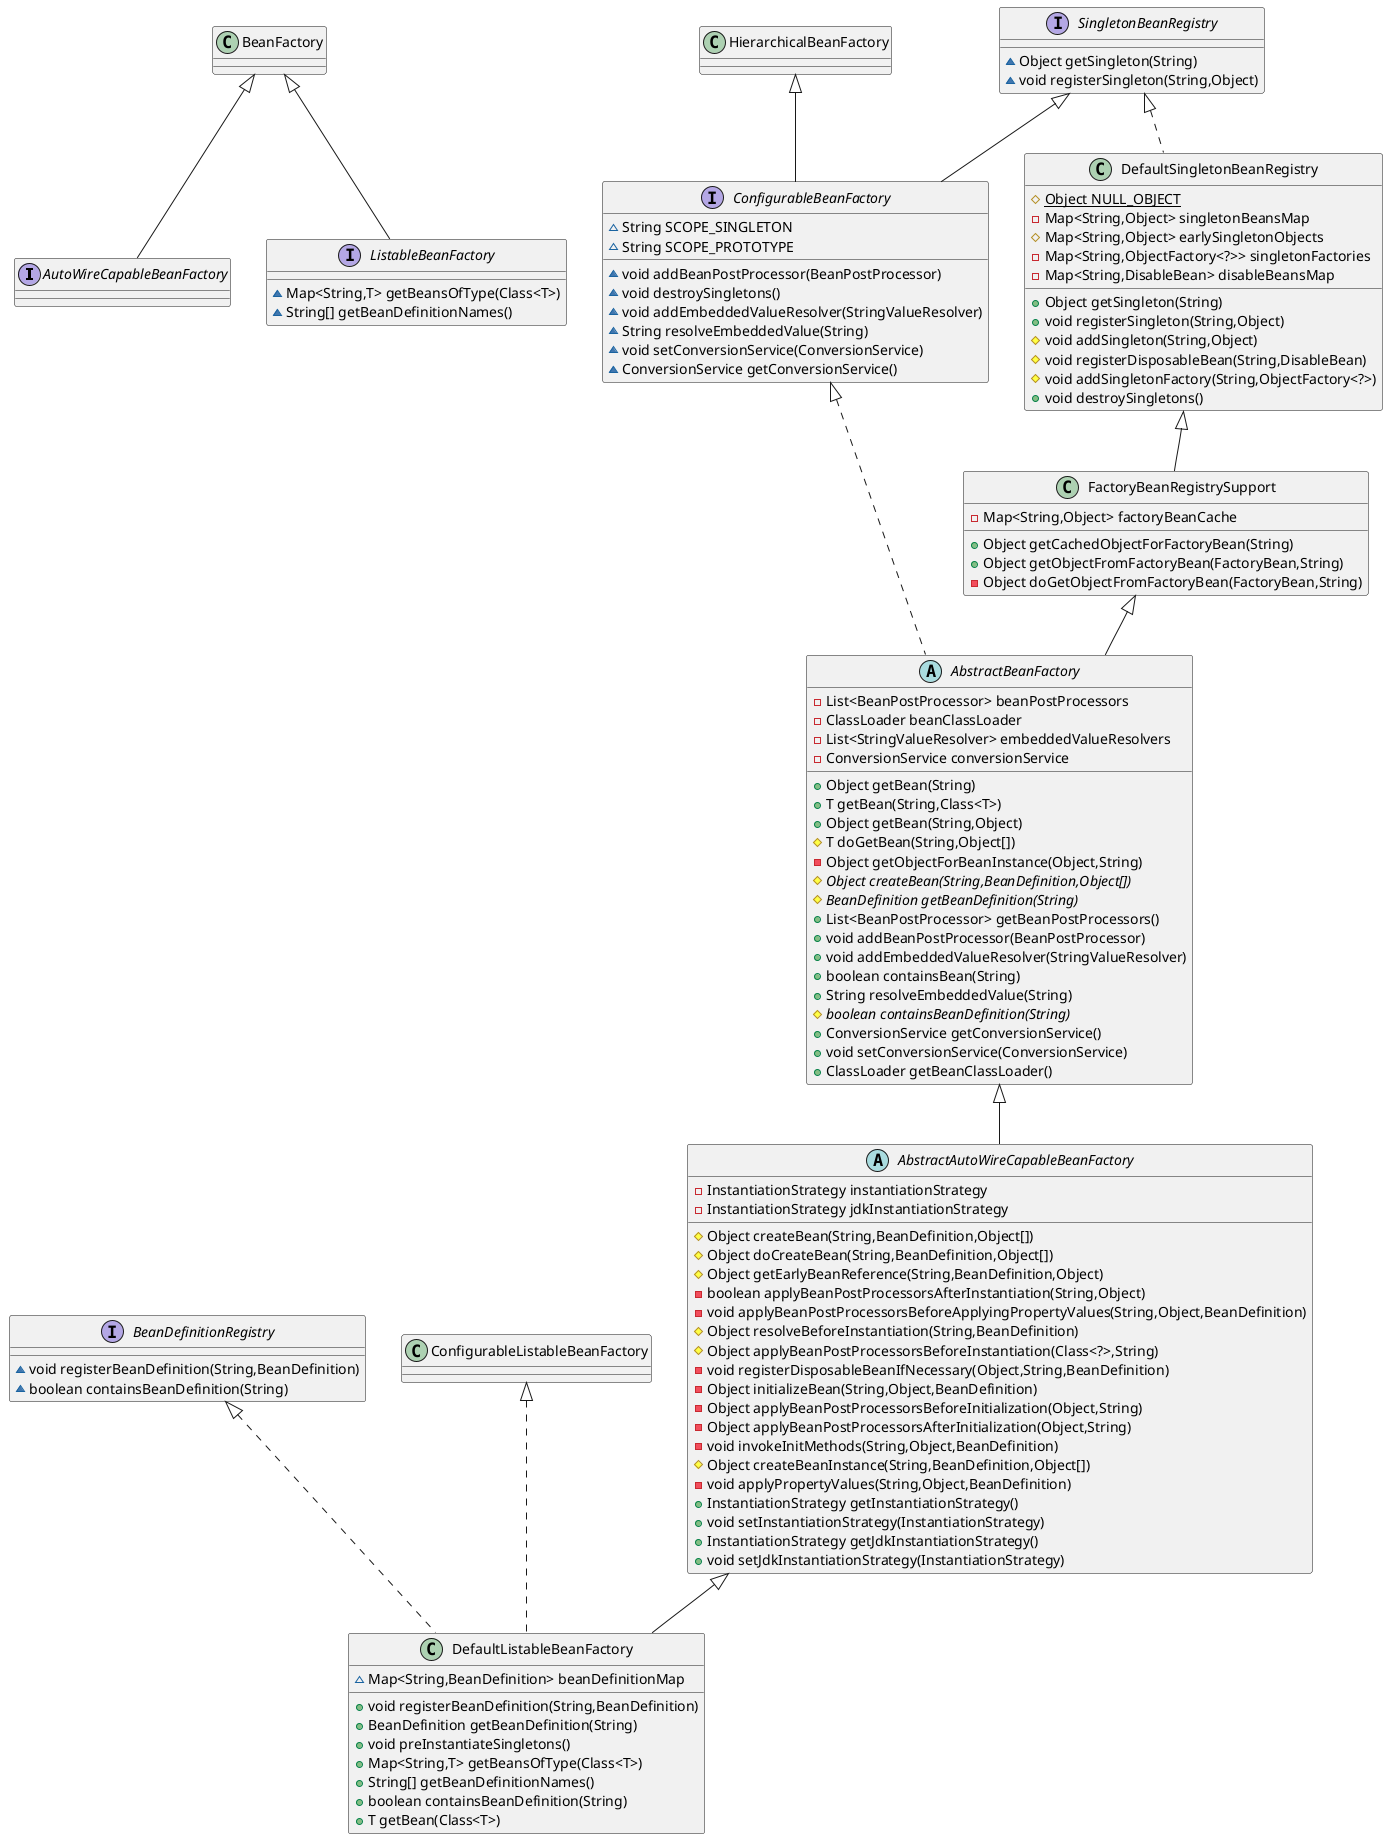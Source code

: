 @startuml
interface AutoWireCapableBeanFactory {
}
abstract class AbstractAutoWireCapableBeanFactory {
- InstantiationStrategy instantiationStrategy
- InstantiationStrategy jdkInstantiationStrategy
# Object createBean(String,BeanDefinition,Object[])
# Object doCreateBean(String,BeanDefinition,Object[])
# Object getEarlyBeanReference(String,BeanDefinition,Object)
- boolean applyBeanPostProcessorsAfterInstantiation(String,Object)
- void applyBeanPostProcessorsBeforeApplyingPropertyValues(String,Object,BeanDefinition)
# Object resolveBeforeInstantiation(String,BeanDefinition)
# Object applyBeanPostProcessorsBeforeInstantiation(Class<?>,String)
- void registerDisposableBeanIfNecessary(Object,String,BeanDefinition)
- Object initializeBean(String,Object,BeanDefinition)
- Object applyBeanPostProcessorsBeforeInitialization(Object,String)
- Object applyBeanPostProcessorsAfterInitialization(Object,String)
- void invokeInitMethods(String,Object,BeanDefinition)
# Object createBeanInstance(String,BeanDefinition,Object[])
- void applyPropertyValues(String,Object,BeanDefinition)
+ InstantiationStrategy getInstantiationStrategy()
+ void setInstantiationStrategy(InstantiationStrategy)
+ InstantiationStrategy getJdkInstantiationStrategy()
+ void setJdkInstantiationStrategy(InstantiationStrategy)
}
interface ConfigurableBeanFactory {
~ String SCOPE_SINGLETON
~ String SCOPE_PROTOTYPE
~ void addBeanPostProcessor(BeanPostProcessor)
~ void destroySingletons()
~ void addEmbeddedValueResolver(StringValueResolver)
~ String resolveEmbeddedValue(String)
~ void setConversionService(ConversionService)
~ ConversionService getConversionService()
}
interface ListableBeanFactory {
~ Map<String,T> getBeansOfType(Class<T>)
~ String[] getBeanDefinitionNames()
}
abstract class AbstractBeanFactory {
- List<BeanPostProcessor> beanPostProcessors
- ClassLoader beanClassLoader
- List<StringValueResolver> embeddedValueResolvers
- ConversionService conversionService
+ Object getBean(String)
+ T getBean(String,Class<T>)
+ Object getBean(String,Object)
# T doGetBean(String,Object[])
- Object getObjectForBeanInstance(Object,String)
# {abstract}Object createBean(String,BeanDefinition,Object[])
# {abstract}BeanDefinition getBeanDefinition(String)
+ List<BeanPostProcessor> getBeanPostProcessors()
+ void addBeanPostProcessor(BeanPostProcessor)
+ void addEmbeddedValueResolver(StringValueResolver)
+ boolean containsBean(String)
+ String resolveEmbeddedValue(String)
# {abstract}boolean containsBeanDefinition(String)
+ ConversionService getConversionService()
+ void setConversionService(ConversionService)
+ ClassLoader getBeanClassLoader()
}
interface SingletonBeanRegistry {
~ Object getSingleton(String)
~ void registerSingleton(String,Object)
}
interface BeanDefinitionRegistry {
~ void registerBeanDefinition(String,BeanDefinition)
~ boolean containsBeanDefinition(String)
}
class FactoryBeanRegistrySupport {
- Map<String,Object> factoryBeanCache
+ Object getCachedObjectForFactoryBean(String)
+ Object getObjectFromFactoryBean(FactoryBean,String)
- Object doGetObjectFromFactoryBean(FactoryBean,String)
}
class DefaultListableBeanFactory {
~ Map<String,BeanDefinition> beanDefinitionMap
+ void registerBeanDefinition(String,BeanDefinition)
+ BeanDefinition getBeanDefinition(String)
+ void preInstantiateSingletons()
+ Map<String,T> getBeansOfType(Class<T>)
+ String[] getBeanDefinitionNames()
+ boolean containsBeanDefinition(String)
+ T getBean(Class<T>)
}
class DefaultSingletonBeanRegistry {
# {static} Object NULL_OBJECT
- Map<String,Object> singletonBeansMap
# Map<String,Object> earlySingletonObjects
- Map<String,ObjectFactory<?>> singletonFactories
- Map<String,DisableBean> disableBeansMap
+ Object getSingleton(String)
+ void registerSingleton(String,Object)
# void addSingleton(String,Object)
# void registerDisposableBean(String,DisableBean)
# void addSingletonFactory(String,ObjectFactory<?>)
+ void destroySingletons()
}


BeanFactory <|-- AutoWireCapableBeanFactory
AbstractBeanFactory <|-- AbstractAutoWireCapableBeanFactory
HierarchicalBeanFactory <|-- ConfigurableBeanFactory
SingletonBeanRegistry <|-- ConfigurableBeanFactory
BeanFactory <|-- ListableBeanFactory
ConfigurableBeanFactory <|.. AbstractBeanFactory
FactoryBeanRegistrySupport <|-- AbstractBeanFactory
DefaultSingletonBeanRegistry <|-- FactoryBeanRegistrySupport
BeanDefinitionRegistry <|.. DefaultListableBeanFactory
ConfigurableListableBeanFactory <|.. DefaultListableBeanFactory
AbstractAutoWireCapableBeanFactory <|-- DefaultListableBeanFactory
SingletonBeanRegistry <|.. DefaultSingletonBeanRegistry
@enduml